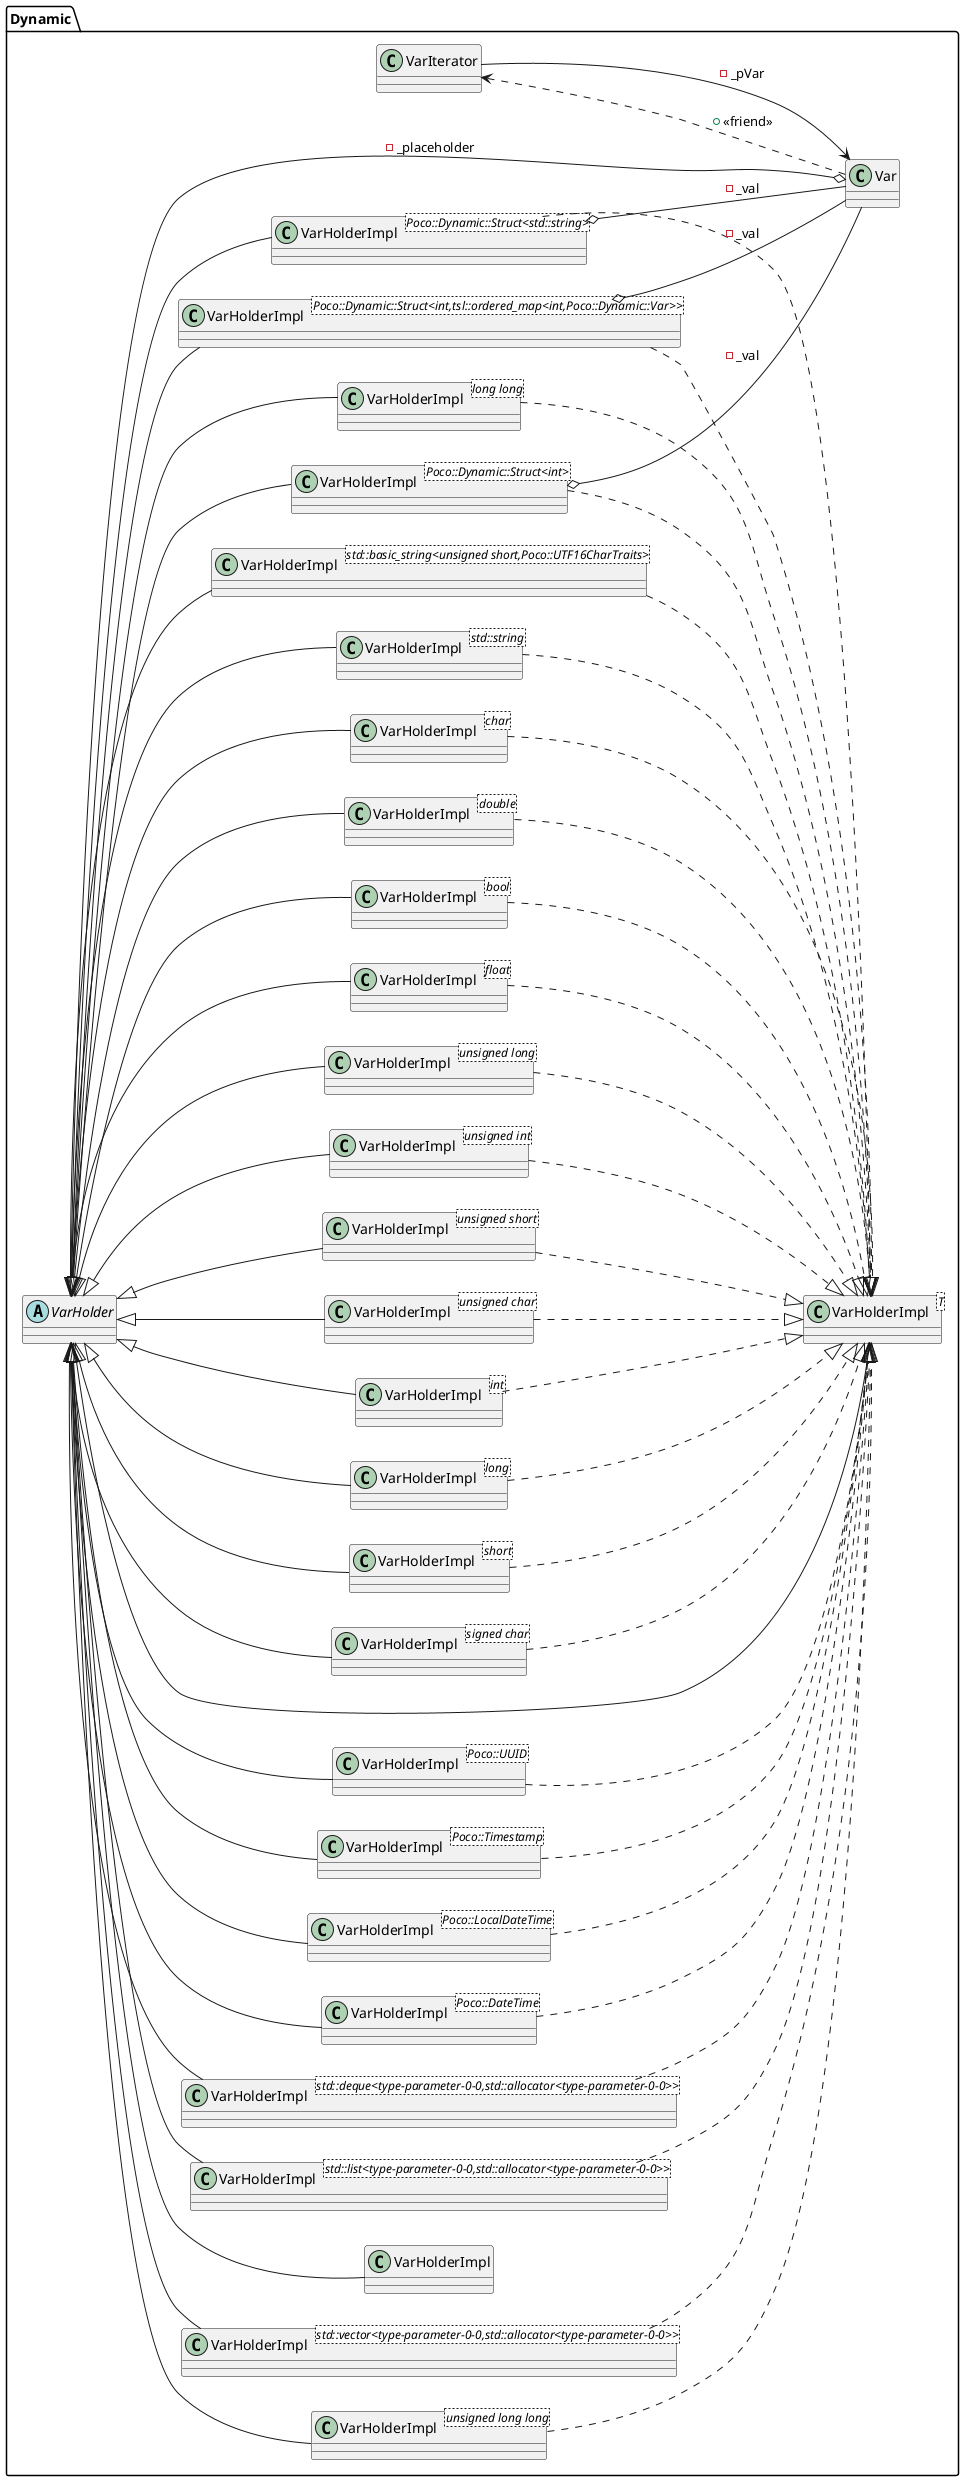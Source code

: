 @startuml
left to right direction
package [Dynamic] as C_0002281307121949168090 {
abstract "VarHolder" as C_0000820091630223006238
abstract C_0000820091630223006238 [[https://github.com/pocoproject/poco/blob/c7f7b8a298bcbf92d686ddbb0a3f691e449cf95e/Foundation/include/Poco/Dynamic/VarHolder.h#L104{VarHolder}]] {
}
class "VarHolderImpl<T>" as C_0001112867090784569162
class C_0001112867090784569162 [[https://github.com/pocoproject/poco/blob/c7f7b8a298bcbf92d686ddbb0a3f691e449cf95e/Foundation/include/Poco/Dynamic/VarHolder.h#L705{VarHolderImpl}]] {
}
class "VarHolderImpl" as C_0002220828280612533118
class C_0002220828280612533118 [[https://github.com/pocoproject/poco/blob/c7f7b8a298bcbf92d686ddbb0a3f691e449cf95e/Foundation/include/Poco/Dynamic/VarHolder.h#L759{VarHolderImpl}]] {
}
class "VarHolderImpl<signed char>" as C_0002149165824584484566
class C_0002149165824584484566 [[https://github.com/pocoproject/poco/blob/c7f7b8a298bcbf92d686ddbb0a3f691e449cf95e/Foundation/include/Poco/Dynamic/VarHolder.h#L759{VarHolderImpl}]] {
}
class "VarHolderImpl<short>" as C_0000198808093629002393
class C_0000198808093629002393 [[https://github.com/pocoproject/poco/blob/c7f7b8a298bcbf92d686ddbb0a3f691e449cf95e/Foundation/include/Poco/Dynamic/VarHolder.h#L915{VarHolderImpl}]] {
}
class "VarHolderImpl<int>" as C_0000976768452323437983
class C_0000976768452323437983 [[https://github.com/pocoproject/poco/blob/c7f7b8a298bcbf92d686ddbb0a3f691e449cf95e/Foundation/include/Poco/Dynamic/VarHolder.h#L1068{VarHolderImpl}]] {
}
class "VarHolderImpl<long>" as C_0001804431617899042426
class C_0001804431617899042426 [[https://github.com/pocoproject/poco/blob/c7f7b8a298bcbf92d686ddbb0a3f691e449cf95e/Foundation/include/Poco/Dynamic/VarHolder.h#L1220{VarHolderImpl}]] {
}
class "VarHolderImpl<unsigned char>" as C_0001832009513687525374
class C_0001832009513687525374 [[https://github.com/pocoproject/poco/blob/c7f7b8a298bcbf92d686ddbb0a3f691e449cf95e/Foundation/include/Poco/Dynamic/VarHolder.h#L1387{VarHolderImpl}]] {
}
class "VarHolderImpl<unsigned short>" as C_0000572186414558919480
class C_0000572186414558919480 [[https://github.com/pocoproject/poco/blob/c7f7b8a298bcbf92d686ddbb0a3f691e449cf95e/Foundation/include/Poco/Dynamic/VarHolder.h#L1539{VarHolderImpl}]] {
}
class "VarHolderImpl<unsigned int>" as C_0000166253842255815357
class C_0000166253842255815357 [[https://github.com/pocoproject/poco/blob/c7f7b8a298bcbf92d686ddbb0a3f691e449cf95e/Foundation/include/Poco/Dynamic/VarHolder.h#L1691{VarHolderImpl}]] {
}
class "VarHolderImpl<unsigned long>" as C_0001459401574844645109
class C_0001459401574844645109 [[https://github.com/pocoproject/poco/blob/c7f7b8a298bcbf92d686ddbb0a3f691e449cf95e/Foundation/include/Poco/Dynamic/VarHolder.h#L1843{VarHolderImpl}]] {
}
class "VarHolderImpl<bool>" as C_0000599279109574326060
class C_0000599279109574326060 [[https://github.com/pocoproject/poco/blob/c7f7b8a298bcbf92d686ddbb0a3f691e449cf95e/Foundation/include/Poco/Dynamic/VarHolder.h#L2016{VarHolderImpl}]] {
}
class "VarHolderImpl<float>" as C_0000384619052225252533
class C_0000384619052225252533 [[https://github.com/pocoproject/poco/blob/c7f7b8a298bcbf92d686ddbb0a3f691e449cf95e/Foundation/include/Poco/Dynamic/VarHolder.h#L2166{VarHolderImpl}]] {
}
class "VarHolderImpl<double>" as C_0002242257052791493112
class C_0002242257052791493112 [[https://github.com/pocoproject/poco/blob/c7f7b8a298bcbf92d686ddbb0a3f691e449cf95e/Foundation/include/Poco/Dynamic/VarHolder.h#L2319{VarHolderImpl}]] {
}
class "VarHolderImpl<char>" as C_0001942181379759217898
class C_0001942181379759217898 [[https://github.com/pocoproject/poco/blob/c7f7b8a298bcbf92d686ddbb0a3f691e449cf95e/Foundation/include/Poco/Dynamic/VarHolder.h#L2478{VarHolderImpl}]] {
}
class "VarHolderImpl<std::string>" as C_0002291903337356664508
class C_0002291903337356664508 [[https://github.com/pocoproject/poco/blob/c7f7b8a298bcbf92d686ddbb0a3f691e449cf95e/Foundation/include/Poco/Dynamic/VarHolder.h#L2628{VarHolderImpl}]] {
}
class "VarHolderImpl<std::basic_string<unsigned short,Poco::UTF16CharTraits>>" as C_0001280441251658550342
class C_0001280441251658550342 [[https://github.com/pocoproject/poco/blob/c7f7b8a298bcbf92d686ddbb0a3f691e449cf95e/Foundation/include/Poco/Dynamic/VarHolder.h#L2825{VarHolderImpl}]] {
}
class "VarHolderImpl<long long>" as C_0001646173285346905617
class C_0001646173285346905617 [[https://github.com/pocoproject/poco/blob/c7f7b8a298bcbf92d686ddbb0a3f691e449cf95e/Foundation/include/Poco/Dynamic/VarHolder.h#L3309{VarHolderImpl}]] {
}
class "VarHolderImpl<unsigned long long>" as C_0001583654034047392858
class C_0001583654034047392858 [[https://github.com/pocoproject/poco/blob/c7f7b8a298bcbf92d686ddbb0a3f691e449cf95e/Foundation/include/Poco/Dynamic/VarHolder.h#L3457{VarHolderImpl}]] {
}
class "VarHolderImpl<std::vector<type-parameter-0-0,std::allocator<type-parameter-0-0>>>" as C_0002133497947762084276
class C_0002133497947762084276 [[https://github.com/pocoproject/poco/blob/c7f7b8a298bcbf92d686ddbb0a3f691e449cf95e/Foundation/include/Poco/Dynamic/VarHolder.h#L3608{VarHolderImpl}]] {
}
class "VarHolderImpl<std::list<type-parameter-0-0,std::allocator<type-parameter-0-0>>>" as C_0000249766987467623805
class C_0000249766987467623805 [[https://github.com/pocoproject/poco/blob/c7f7b8a298bcbf92d686ddbb0a3f691e449cf95e/Foundation/include/Poco/Dynamic/VarHolder.h#L3673{VarHolderImpl}]] {
}
class "VarHolderImpl<std::deque<type-parameter-0-0,std::allocator<type-parameter-0-0>>>" as C_0000781520838380739124
class C_0000781520838380739124 [[https://github.com/pocoproject/poco/blob/c7f7b8a298bcbf92d686ddbb0a3f691e449cf95e/Foundation/include/Poco/Dynamic/VarHolder.h#L3748{VarHolderImpl}]] {
}
class "VarHolderImpl<Poco::DateTime>" as C_0000699000175415913074
class C_0000699000175415913074 [[https://github.com/pocoproject/poco/blob/c7f7b8a298bcbf92d686ddbb0a3f691e449cf95e/Foundation/include/Poco/Dynamic/VarHolder.h#L3813{VarHolderImpl}]] {
}
class "VarHolderImpl<Poco::LocalDateTime>" as C_0001850771625416044357
class C_0001850771625416044357 [[https://github.com/pocoproject/poco/blob/c7f7b8a298bcbf92d686ddbb0a3f691e449cf95e/Foundation/include/Poco/Dynamic/VarHolder.h#L3963{VarHolderImpl}]] {
}
class "VarHolderImpl<Poco::Timestamp>" as C_0001458511670125196521
class C_0001458511670125196521 [[https://github.com/pocoproject/poco/blob/c7f7b8a298bcbf92d686ddbb0a3f691e449cf95e/Foundation/include/Poco/Dynamic/VarHolder.h#L4098{VarHolderImpl}]] {
}
class "VarHolderImpl<Poco::UUID>" as C_0001286239480653274581
class C_0001286239480653274581 [[https://github.com/pocoproject/poco/blob/c7f7b8a298bcbf92d686ddbb0a3f691e449cf95e/Foundation/include/Poco/Dynamic/VarHolder.h#L4233{VarHolderImpl}]] {
}
class "VarIterator" as C_0002237184725500898553
class C_0002237184725500898553 [[https://github.com/pocoproject/poco/blob/c7f7b8a298bcbf92d686ddbb0a3f691e449cf95e/Foundation/include/Poco/Dynamic/VarIterator.h#L33{VarIterator}]] {
}
class "Var" as C_0001827593751126946500
class C_0001827593751126946500 [[https://github.com/pocoproject/poco/blob/c7f7b8a298bcbf92d686ddbb0a3f691e449cf95e/Foundation/include/Poco/Dynamic/Var.h#L41{Var}]] {
}
class "VarHolderImpl<Poco::Dynamic::Struct<std::string>>" as C_0001079370368307575613
class C_0001079370368307575613 [[https://github.com/pocoproject/poco/blob/c7f7b8a298bcbf92d686ddbb0a3f691e449cf95e/Foundation/include/Poco/Dynamic/Struct.h#L252{VarHolderImpl}]] {
}
class "VarHolderImpl<Poco::Dynamic::Struct<int>>" as C_0002033788483863182904
class C_0002033788483863182904 [[https://github.com/pocoproject/poco/blob/c7f7b8a298bcbf92d686ddbb0a3f691e449cf95e/Foundation/include/Poco/Dynamic/Struct.h#L438{VarHolderImpl}]] {
}
class "VarHolderImpl<Poco::Dynamic::Struct<int,tsl::ordered_map<int,Poco::Dynamic::Var>>>" as C_0002153171854526901050
class C_0002153171854526901050 [[https://github.com/pocoproject/poco/blob/c7f7b8a298bcbf92d686ddbb0a3f691e449cf95e/Foundation/include/Poco/Dynamic/Struct.h#L810{VarHolderImpl}]] {
}
}
C_0000820091630223006238 <|-- C_0001112867090784569162
C_0000820091630223006238 <|-- C_0002220828280612533118
C_0002149165824584484566 ..|> C_0001112867090784569162
C_0000820091630223006238 <|-- C_0002149165824584484566
C_0000198808093629002393 ..|> C_0001112867090784569162
C_0000820091630223006238 <|-- C_0000198808093629002393
C_0000976768452323437983 ..|> C_0001112867090784569162
C_0000820091630223006238 <|-- C_0000976768452323437983
C_0001804431617899042426 ..|> C_0001112867090784569162
C_0000820091630223006238 <|-- C_0001804431617899042426
C_0001832009513687525374 ..|> C_0001112867090784569162
C_0000820091630223006238 <|-- C_0001832009513687525374
C_0000572186414558919480 ..|> C_0001112867090784569162
C_0000820091630223006238 <|-- C_0000572186414558919480
C_0000166253842255815357 ..|> C_0001112867090784569162
C_0000820091630223006238 <|-- C_0000166253842255815357
C_0001459401574844645109 ..|> C_0001112867090784569162
C_0000820091630223006238 <|-- C_0001459401574844645109
C_0000599279109574326060 ..|> C_0001112867090784569162
C_0000820091630223006238 <|-- C_0000599279109574326060
C_0000384619052225252533 ..|> C_0001112867090784569162
C_0000820091630223006238 <|-- C_0000384619052225252533
C_0002242257052791493112 ..|> C_0001112867090784569162
C_0000820091630223006238 <|-- C_0002242257052791493112
C_0001942181379759217898 ..|> C_0001112867090784569162
C_0000820091630223006238 <|-- C_0001942181379759217898
C_0002291903337356664508 ..|> C_0001112867090784569162
C_0000820091630223006238 <|-- C_0002291903337356664508
C_0001280441251658550342 ..|> C_0001112867090784569162
C_0000820091630223006238 <|-- C_0001280441251658550342
C_0001646173285346905617 ..|> C_0001112867090784569162
C_0000820091630223006238 <|-- C_0001646173285346905617
C_0001583654034047392858 ..|> C_0001112867090784569162
C_0000820091630223006238 <|-- C_0001583654034047392858
C_0002133497947762084276 ..|> C_0001112867090784569162
C_0000820091630223006238 <|-- C_0002133497947762084276
C_0000249766987467623805 ..|> C_0001112867090784569162
C_0000820091630223006238 <|-- C_0000249766987467623805
C_0000781520838380739124 ..|> C_0001112867090784569162
C_0000820091630223006238 <|-- C_0000781520838380739124
C_0000699000175415913074 ..|> C_0001112867090784569162
C_0000820091630223006238 <|-- C_0000699000175415913074
C_0001850771625416044357 ..|> C_0001112867090784569162
C_0000820091630223006238 <|-- C_0001850771625416044357
C_0001458511670125196521 ..|> C_0001112867090784569162
C_0000820091630223006238 <|-- C_0001458511670125196521
C_0001286239480653274581 ..|> C_0001112867090784569162
C_0000820091630223006238 <|-- C_0001286239480653274581
C_0002237184725500898553 --> C_0001827593751126946500 : -_pVar
C_0002237184725500898553 <.. C_0001827593751126946500 : +<<friend>>
C_0001827593751126946500 o-- C_0000820091630223006238 : -_placeholder
C_0001079370368307575613 o-- C_0001827593751126946500 : -_val
C_0001079370368307575613 ..|> C_0001112867090784569162
C_0000820091630223006238 <|-- C_0001079370368307575613
C_0002033788483863182904 o-- C_0001827593751126946500 : -_val
C_0002033788483863182904 ..|> C_0001112867090784569162
C_0000820091630223006238 <|-- C_0002033788483863182904
C_0002153171854526901050 o-- C_0001827593751126946500 : -_val
C_0002153171854526901050 ..|> C_0001112867090784569162
C_0000820091630223006238 <|-- C_0002153171854526901050
@enduml
